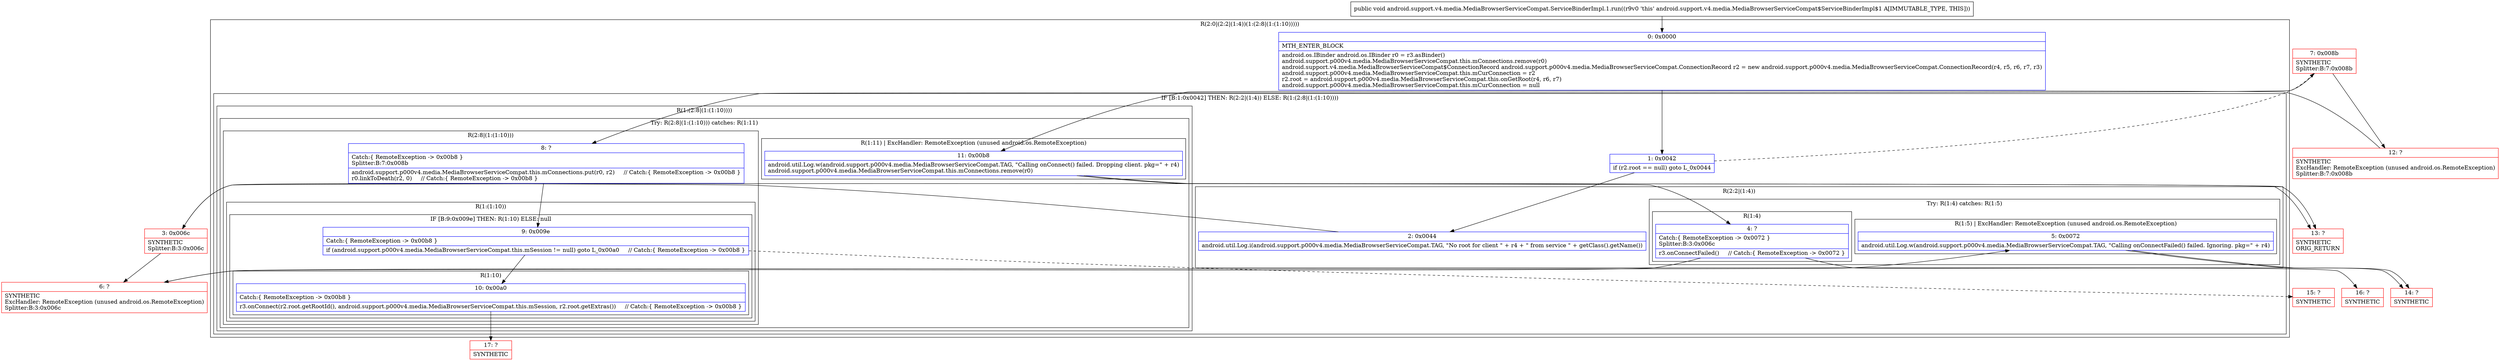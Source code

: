 digraph "CFG forandroid.support.v4.media.MediaBrowserServiceCompat.ServiceBinderImpl.1.run()V" {
subgraph cluster_Region_1566354169 {
label = "R(2:0|(2:2|(1:4))(1:(2:8|(1:(1:10)))))";
node [shape=record,color=blue];
Node_0 [shape=record,label="{0\:\ 0x0000|MTH_ENTER_BLOCK\l|android.os.IBinder android.os.IBinder r0 = r3.asBinder()\landroid.support.p000v4.media.MediaBrowserServiceCompat.this.mConnections.remove(r0)\landroid.support.v4.media.MediaBrowserServiceCompat$ConnectionRecord android.support.p000v4.media.MediaBrowserServiceCompat.ConnectionRecord r2 = new android.support.p000v4.media.MediaBrowserServiceCompat.ConnectionRecord(r4, r5, r6, r7, r3)\landroid.support.p000v4.media.MediaBrowserServiceCompat.this.mCurConnection = r2\lr2.root = android.support.p000v4.media.MediaBrowserServiceCompat.this.onGetRoot(r4, r6, r7)\landroid.support.p000v4.media.MediaBrowserServiceCompat.this.mCurConnection = null\l}"];
subgraph cluster_IfRegion_815400348 {
label = "IF [B:1:0x0042] THEN: R(2:2|(1:4)) ELSE: R(1:(2:8|(1:(1:10))))";
node [shape=record,color=blue];
Node_1 [shape=record,label="{1\:\ 0x0042|if (r2.root == null) goto L_0x0044\l}"];
subgraph cluster_Region_1096547548 {
label = "R(2:2|(1:4))";
node [shape=record,color=blue];
Node_2 [shape=record,label="{2\:\ 0x0044|android.util.Log.i(android.support.p000v4.media.MediaBrowserServiceCompat.TAG, \"No root for client \" + r4 + \" from service \" + getClass().getName())\l}"];
subgraph cluster_TryCatchRegion_1783899955 {
label = "Try: R(1:4) catches: R(1:5)";
node [shape=record,color=blue];
subgraph cluster_Region_753074332 {
label = "R(1:4)";
node [shape=record,color=blue];
Node_4 [shape=record,label="{4\:\ ?|Catch:\{ RemoteException \-\> 0x0072 \}\lSplitter:B:3:0x006c\l|r3.onConnectFailed()     \/\/ Catch:\{ RemoteException \-\> 0x0072 \}\l}"];
}
subgraph cluster_Region_669023418 {
label = "R(1:5) | ExcHandler: RemoteException (unused android.os.RemoteException)\l";
node [shape=record,color=blue];
Node_5 [shape=record,label="{5\:\ 0x0072|android.util.Log.w(android.support.p000v4.media.MediaBrowserServiceCompat.TAG, \"Calling onConnectFailed() failed. Ignoring. pkg=\" + r4)\l}"];
}
}
}
subgraph cluster_Region_960743814 {
label = "R(1:(2:8|(1:(1:10))))";
node [shape=record,color=blue];
subgraph cluster_TryCatchRegion_1919224866 {
label = "Try: R(2:8|(1:(1:10))) catches: R(1:11)";
node [shape=record,color=blue];
subgraph cluster_Region_1727894648 {
label = "R(2:8|(1:(1:10)))";
node [shape=record,color=blue];
Node_8 [shape=record,label="{8\:\ ?|Catch:\{ RemoteException \-\> 0x00b8 \}\lSplitter:B:7:0x008b\l|android.support.p000v4.media.MediaBrowserServiceCompat.this.mConnections.put(r0, r2)     \/\/ Catch:\{ RemoteException \-\> 0x00b8 \}\lr0.linkToDeath(r2, 0)     \/\/ Catch:\{ RemoteException \-\> 0x00b8 \}\l}"];
subgraph cluster_Region_1177949458 {
label = "R(1:(1:10))";
node [shape=record,color=blue];
subgraph cluster_IfRegion_1654109378 {
label = "IF [B:9:0x009e] THEN: R(1:10) ELSE: null";
node [shape=record,color=blue];
Node_9 [shape=record,label="{9\:\ 0x009e|Catch:\{ RemoteException \-\> 0x00b8 \}\l|if (android.support.p000v4.media.MediaBrowserServiceCompat.this.mSession != null) goto L_0x00a0     \/\/ Catch:\{ RemoteException \-\> 0x00b8 \}\l}"];
subgraph cluster_Region_136931860 {
label = "R(1:10)";
node [shape=record,color=blue];
Node_10 [shape=record,label="{10\:\ 0x00a0|Catch:\{ RemoteException \-\> 0x00b8 \}\l|r3.onConnect(r2.root.getRootId(), android.support.p000v4.media.MediaBrowserServiceCompat.this.mSession, r2.root.getExtras())     \/\/ Catch:\{ RemoteException \-\> 0x00b8 \}\l}"];
}
}
}
}
subgraph cluster_Region_778280705 {
label = "R(1:11) | ExcHandler: RemoteException (unused android.os.RemoteException)\l";
node [shape=record,color=blue];
Node_11 [shape=record,label="{11\:\ 0x00b8|android.util.Log.w(android.support.p000v4.media.MediaBrowserServiceCompat.TAG, \"Calling onConnect() failed. Dropping client. pkg=\" + r4)\landroid.support.p000v4.media.MediaBrowserServiceCompat.this.mConnections.remove(r0)\l}"];
}
}
}
}
}
subgraph cluster_Region_669023418 {
label = "R(1:5) | ExcHandler: RemoteException (unused android.os.RemoteException)\l";
node [shape=record,color=blue];
Node_5 [shape=record,label="{5\:\ 0x0072|android.util.Log.w(android.support.p000v4.media.MediaBrowserServiceCompat.TAG, \"Calling onConnectFailed() failed. Ignoring. pkg=\" + r4)\l}"];
}
subgraph cluster_Region_778280705 {
label = "R(1:11) | ExcHandler: RemoteException (unused android.os.RemoteException)\l";
node [shape=record,color=blue];
Node_11 [shape=record,label="{11\:\ 0x00b8|android.util.Log.w(android.support.p000v4.media.MediaBrowserServiceCompat.TAG, \"Calling onConnect() failed. Dropping client. pkg=\" + r4)\landroid.support.p000v4.media.MediaBrowserServiceCompat.this.mConnections.remove(r0)\l}"];
}
Node_3 [shape=record,color=red,label="{3\:\ 0x006c|SYNTHETIC\lSplitter:B:3:0x006c\l}"];
Node_6 [shape=record,color=red,label="{6\:\ ?|SYNTHETIC\lExcHandler: RemoteException (unused android.os.RemoteException)\lSplitter:B:3:0x006c\l}"];
Node_7 [shape=record,color=red,label="{7\:\ 0x008b|SYNTHETIC\lSplitter:B:7:0x008b\l}"];
Node_12 [shape=record,color=red,label="{12\:\ ?|SYNTHETIC\lExcHandler: RemoteException (unused android.os.RemoteException)\lSplitter:B:7:0x008b\l}"];
Node_13 [shape=record,color=red,label="{13\:\ ?|SYNTHETIC\lORIG_RETURN\l}"];
Node_14 [shape=record,color=red,label="{14\:\ ?|SYNTHETIC\l}"];
Node_15 [shape=record,color=red,label="{15\:\ ?|SYNTHETIC\l}"];
Node_16 [shape=record,color=red,label="{16\:\ ?|SYNTHETIC\l}"];
Node_17 [shape=record,color=red,label="{17\:\ ?|SYNTHETIC\l}"];
MethodNode[shape=record,label="{public void android.support.v4.media.MediaBrowserServiceCompat.ServiceBinderImpl.1.run((r9v0 'this' android.support.v4.media.MediaBrowserServiceCompat$ServiceBinderImpl$1 A[IMMUTABLE_TYPE, THIS])) }"];
MethodNode -> Node_0;
Node_0 -> Node_1;
Node_1 -> Node_2;
Node_1 -> Node_7[style=dashed];
Node_2 -> Node_3;
Node_4 -> Node_6;
Node_4 -> Node_16;
Node_5 -> Node_14;
Node_8 -> Node_9;
Node_9 -> Node_10;
Node_9 -> Node_15[style=dashed];
Node_10 -> Node_17;
Node_11 -> Node_13;
Node_5 -> Node_14;
Node_11 -> Node_13;
Node_3 -> Node_4;
Node_3 -> Node_6;
Node_6 -> Node_5;
Node_7 -> Node_8;
Node_7 -> Node_12;
Node_12 -> Node_11;
}

